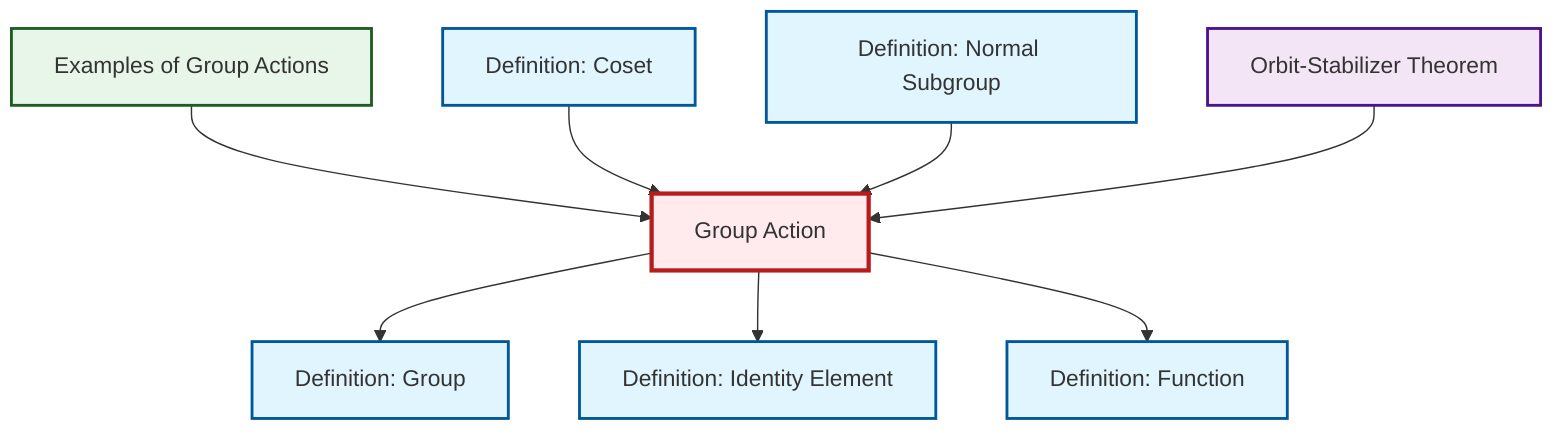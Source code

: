 graph TD
    classDef definition fill:#e1f5fe,stroke:#01579b,stroke-width:2px
    classDef theorem fill:#f3e5f5,stroke:#4a148c,stroke-width:2px
    classDef axiom fill:#fff3e0,stroke:#e65100,stroke-width:2px
    classDef example fill:#e8f5e9,stroke:#1b5e20,stroke-width:2px
    classDef current fill:#ffebee,stroke:#b71c1c,stroke-width:3px
    def-identity-element["Definition: Identity Element"]:::definition
    def-group-action["Group Action"]:::definition
    def-group["Definition: Group"]:::definition
    ex-group-action-examples["Examples of Group Actions"]:::example
    def-normal-subgroup["Definition: Normal Subgroup"]:::definition
    def-coset["Definition: Coset"]:::definition
    def-function["Definition: Function"]:::definition
    thm-orbit-stabilizer["Orbit-Stabilizer Theorem"]:::theorem
    ex-group-action-examples --> def-group-action
    def-group-action --> def-group
    def-coset --> def-group-action
    def-normal-subgroup --> def-group-action
    def-group-action --> def-identity-element
    def-group-action --> def-function
    thm-orbit-stabilizer --> def-group-action
    class def-group-action current